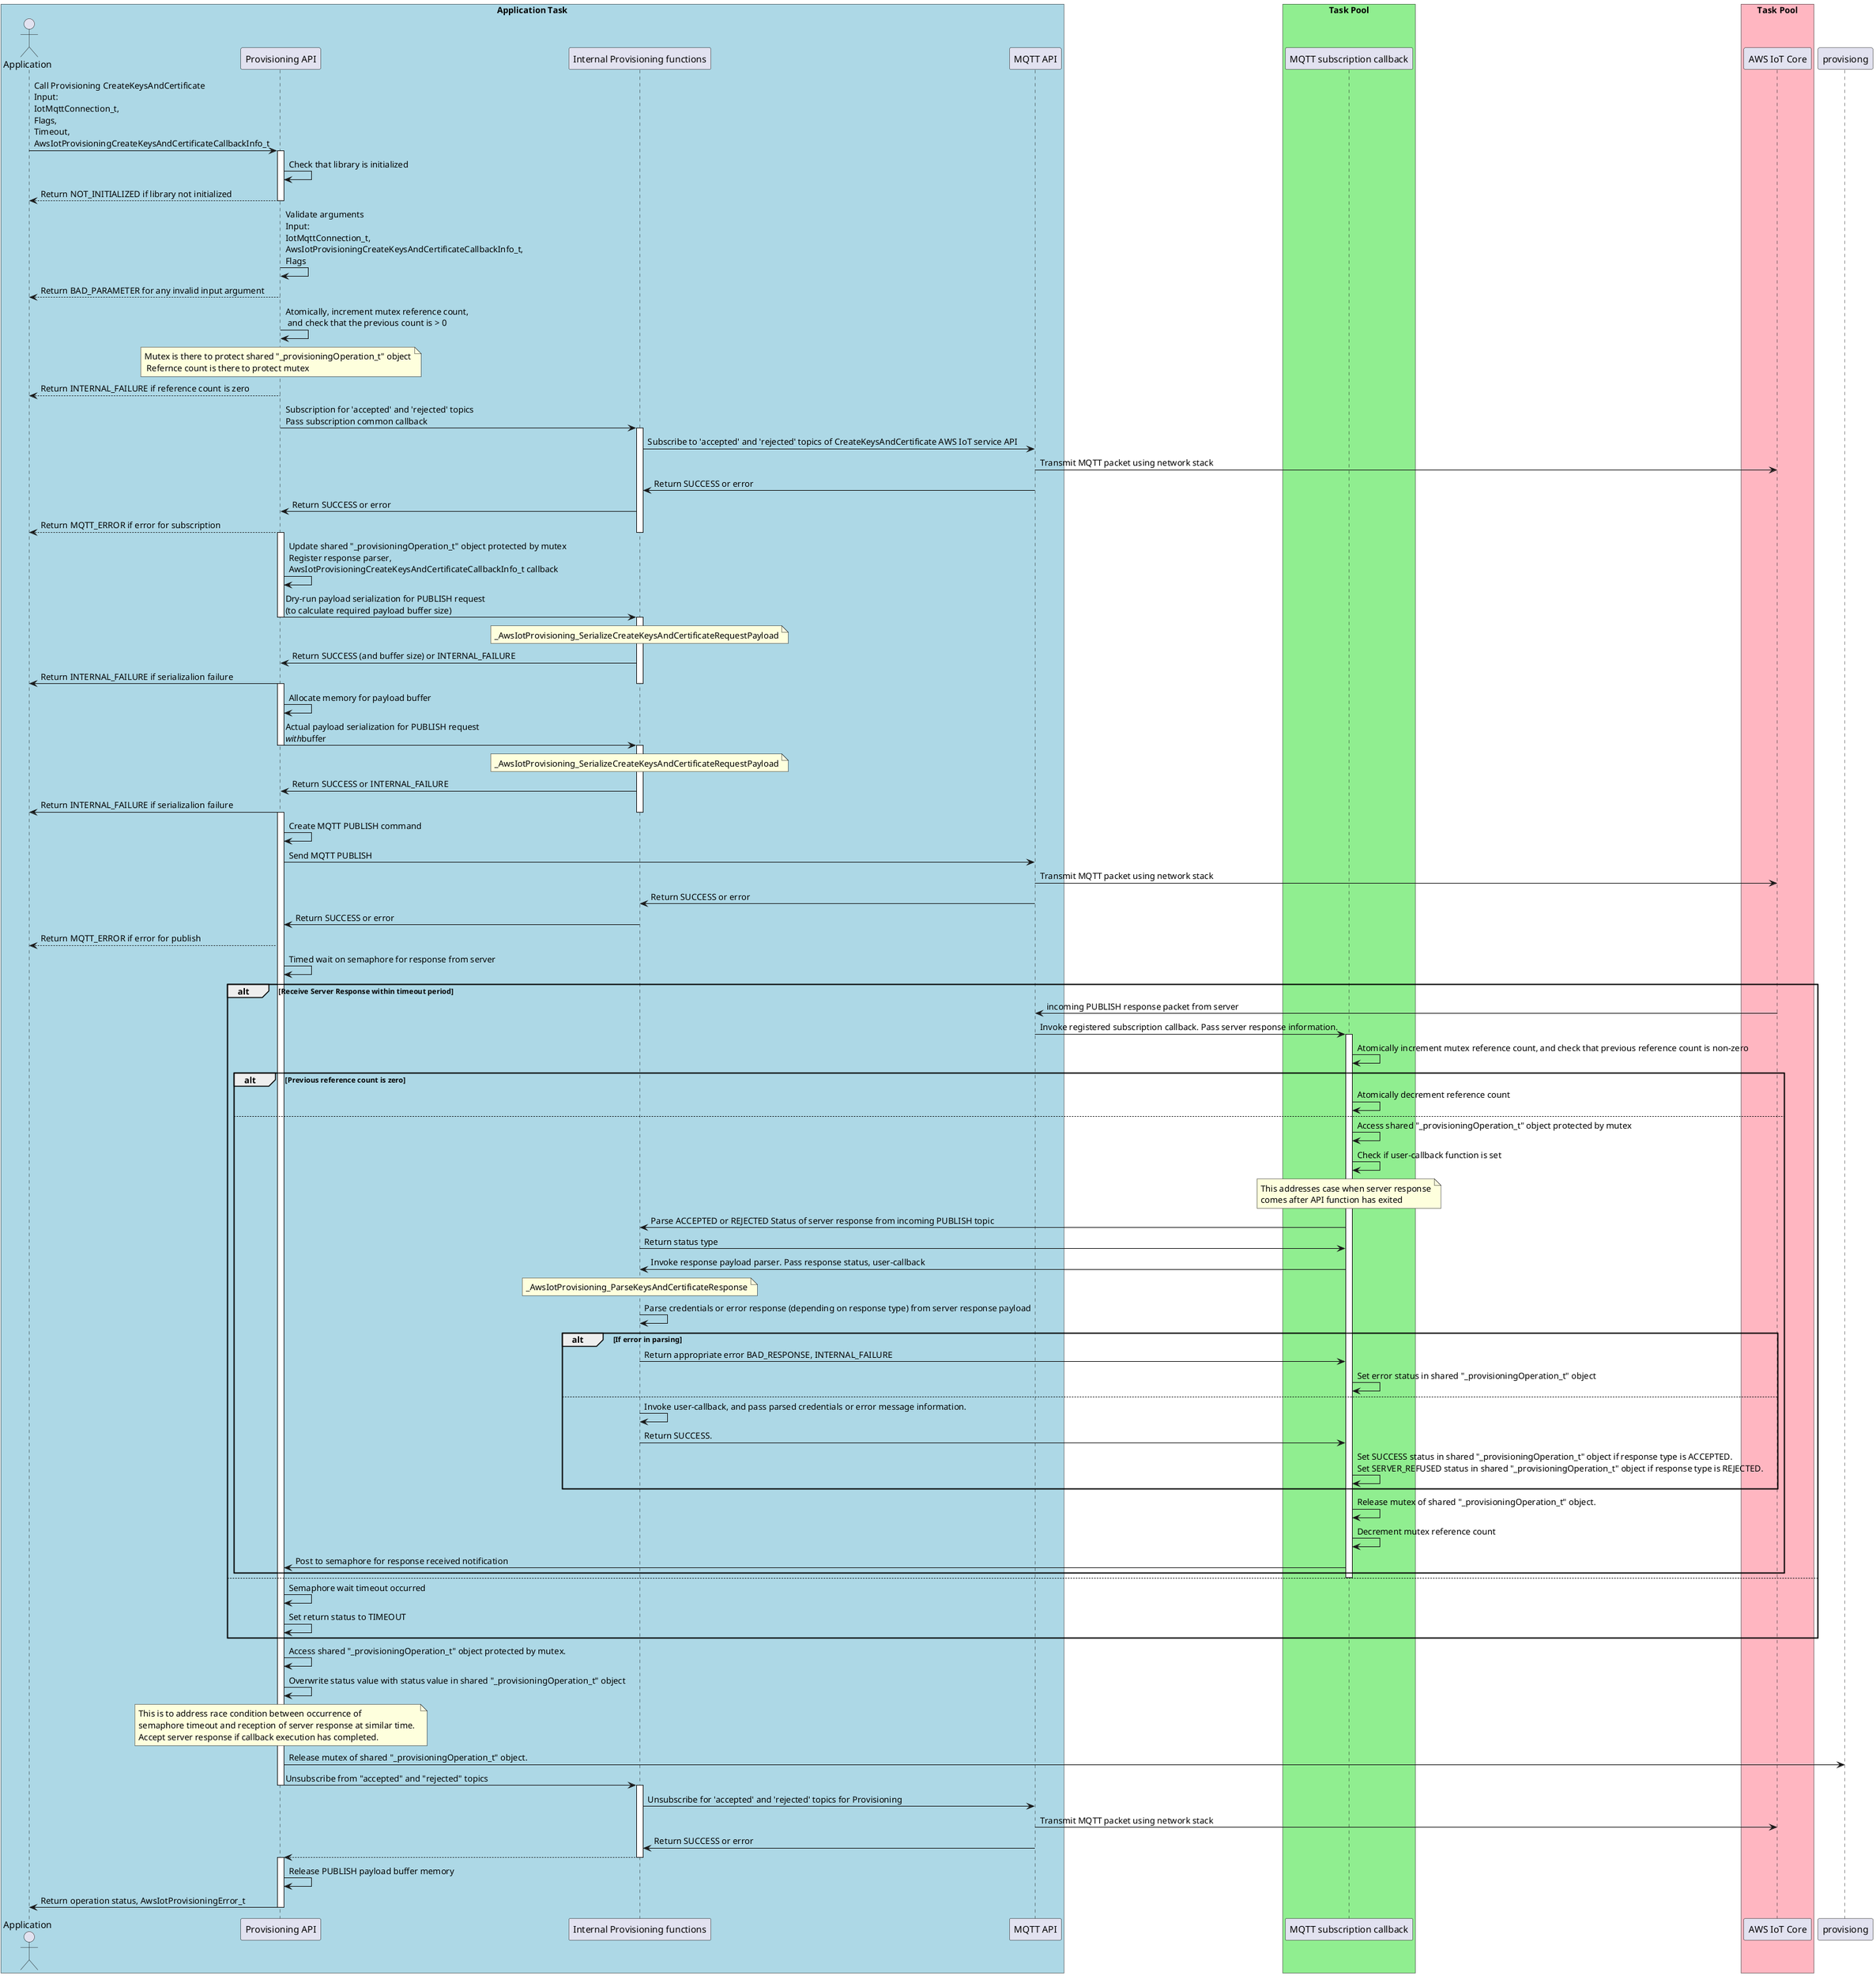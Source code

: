@startuml
skinparam classFontSize 8
skinparam classFontName Helvetica

box "Application Task" #LightBlue
actor Application as app
participant "Provisioning API" as provisioning
participant "Internal Provisioning functions" as internal
participant "MQTT API" as mqtt
end box

box "Task Pool" #LightGreen
participant "MQTT subscription callback" as callback
end box

box "Task Pool" #LightPink
participant "AWS IoT Core" as aws
end box

app -> provisioning: Call Provisioning CreateKeysAndCertificate\nInput:\nIotMqttConnection_t,\nFlags,\nTimeout,\nAwsIotProvisioningCreateKeysAndCertificateCallbackInfo_t
activate provisioning

provisioning -> provisioning: Check that library is initialized
return Return NOT_INITIALIZED if library not initialized

provisioning -> provisioning: Validate arguments\nInput:\nIotMqttConnection_t,\nAwsIotProvisioningCreateKeysAndCertificateCallbackInfo_t,\nFlags
provisioning --> app: Return BAD_PARAMETER for any invalid input argument

provisioning -> provisioning: Atomically, increment mutex reference count,\n and check that the previous count is > 0
note over provisioning: Mutex is there to protect shared "_provisioningOperation_t" object\n Refernce count is there to protect mutex
provisioning --> app: Return INTERNAL_FAILURE if reference count is zero

provisioning -> internal: Subscription for 'accepted' and 'rejected' topics\nPass subscription common callback
deactivate provisioning
activate internal
internal -> mqtt: Subscribe to 'accepted' and 'rejected' topics of CreateKeysAndCertificate AWS IoT service API
mqtt -> aws: Transmit MQTT packet using network stack
mqtt -> internal: Return SUCCESS or error
internal -> provisioning: Return SUCCESS or error
provisioning --> app: Return MQTT_ERROR if error for subscription
deactivate internal
activate provisioning

provisioning -> provisioning: Update shared "_provisioningOperation_t" object protected by mutex\nRegister response parser,\nAwsIotProvisioningCreateKeysAndCertificateCallbackInfo_t callback

provisioning -> internal: Dry-run payload serialization for PUBLISH request\n(to calculate required payload buffer size)
deactivate provisioning
activate internal
note over internal: _AwsIotProvisioning_SerializeCreateKeysAndCertificateRequestPayload
internal -> provisioning: Return SUCCESS (and buffer size) or INTERNAL_FAILURE
provisioning -> app: Return INTERNAL_FAILURE if serializalion failure
deactivate internal
activate provisioning

provisioning -> provisioning: Allocate memory for payload buffer
provisioning -> internal: Actual payload serialization for PUBLISH request\n<i>with</i>buffer
deactivate provisioning
activate internal
note over internal: _AwsIotProvisioning_SerializeCreateKeysAndCertificateRequestPayload
internal -> provisioning: Return SUCCESS or INTERNAL_FAILURE
provisioning -> app: Return INTERNAL_FAILURE if serializalion failure
deactivate internal
activate provisioning

provisioning -> provisioning: Create MQTT PUBLISH command
provisioning -> mqtt: Send MQTT PUBLISH
mqtt -> aws: Transmit MQTT packet using network stack
mqtt -> internal: Return SUCCESS or error
internal -> provisioning: Return SUCCESS or error
provisioning --> app: Return MQTT_ERROR if error for publish

provisioning -> provisioning: Timed wait on semaphore for response from server
alt Receive Server Response within timeout period
aws -> mqtt : incoming PUBLISH response packet from server
mqtt -> callback: Invoke registered subscription callback. Pass server response information.
activate callback
callback -> callback: Atomically increment mutex reference count, and check that previous reference count is non-zero
alt Previous reference count is zero
callback -> callback: Atomically decrement reference count
else
callback -> callback: Access shared "_provisioningOperation_t" object protected by mutex
callback -> callback: Check if user-callback function is set
note over callback: This addresses case when server response\ncomes after API function has exited
callback -> internal: Parse ACCEPTED or REJECTED Status of server response from incoming PUBLISH topic
internal -> callback: Return status type
callback -> internal: Invoke response payload parser. Pass response status, user-callback 
note over internal: _AwsIotProvisioning_ParseKeysAndCertificateResponse
internal -> internal: Parse credentials or error response (depending on response type) from server response payload
alt If error in parsing
internal -> callback: Return appropriate error BAD_RESPONSE, INTERNAL_FAILURE
callback -> callback: Set error status in shared "_provisioningOperation_t" object
else 
internal -> internal: Invoke user-callback, and pass parsed credentials or error message information.
internal -> callback: Return SUCCESS.
callback -> callback: Set SUCCESS status in shared "_provisioningOperation_t" object if response type is ACCEPTED.\nSet SERVER_REFUSED status in shared "_provisioningOperation_t" object if response type is REJECTED.
end alt
callback -> callback: Release mutex of shared "_provisioningOperation_t" object.
callback -> callback: Decrement mutex reference count
callback -> provisioning: Post to semaphore for response received notification
end alt
deactivate callback
else
provisioning -> provisioning: Semaphore wait timeout occurred
provisioning -> provisioning: Set return status to TIMEOUT
end alt
provisioning -> provisioning: Access shared "_provisioningOperation_t" object protected by mutex.
provisioning -> provisioning: Overwrite status value with status value in shared "_provisioningOperation_t" object
note over provisioning: This is to address race condition between occurrence of\nsemaphore timeout and reception of server response at similar time. \nAccept server response if callback execution has completed.
provisioning -> provisiong: Release mutex of shared "_provisioningOperation_t" object.

provisioning -> internal: Unsubscribe from "accepted" and "rejected" topics
deactivate provisioning
activate internal
internal -> mqtt: Unsubscribe for 'accepted' and 'rejected' topics for Provisioning
mqtt -> aws: Transmit MQTT packet using network stack
mqtt -> internal: Return SUCCESS or error
return
deactivate internal
activate provisioning
provisioning -> provisioning: Release PUBLISH payload buffer memory
provisioning -> app: Return operation status, AwsIotProvisioningError_t
deactivate provisioning

@enduml
